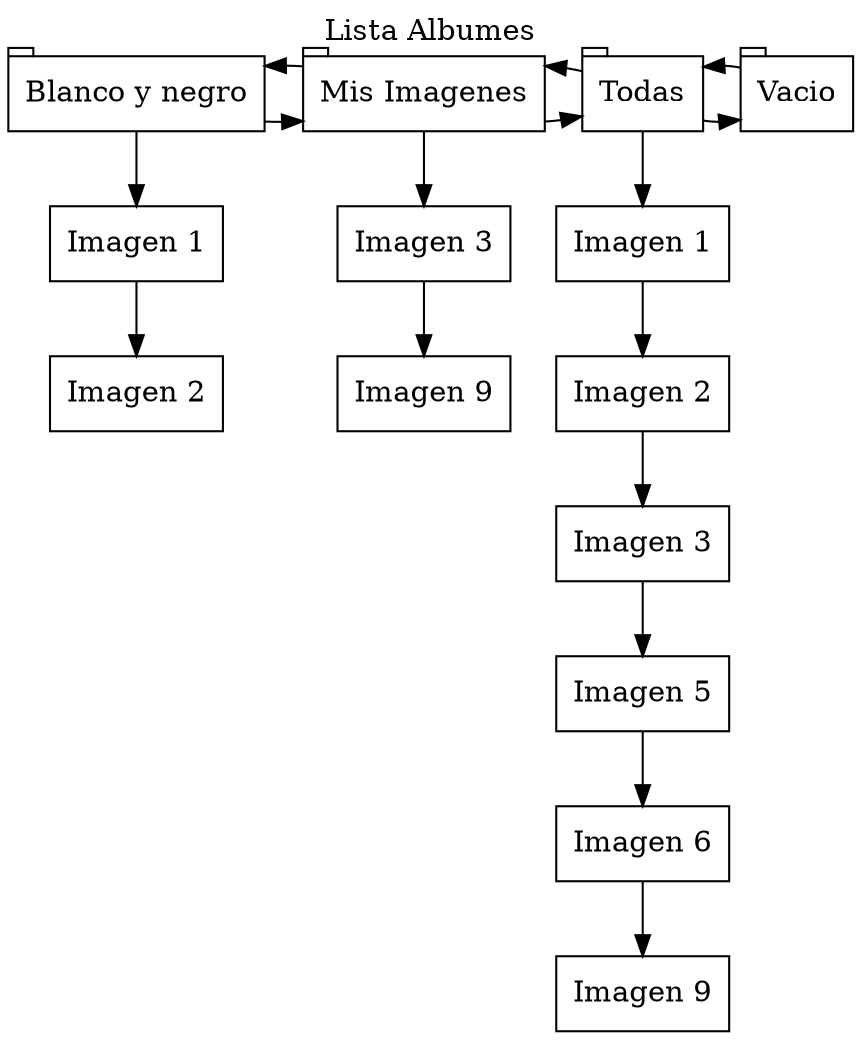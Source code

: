 digraph G{
label="Lista Albumes"
labelloc = "t"
Nodo934591415[label="Blanco y negro" shape=tab];
Nodo1917987734[label="Imagen 1" shape=box];
Nodo934591415 -> Nodo1917987734;
Nodo1718738793[label="Imagen 2" shape=box];
Nodo1917987734 -> Nodo1718738793;
Nodo988682836[label="Mis Imagenes" shape=tab];
Nodo672495549[label="Imagen 3" shape=box];
Nodo988682836 -> Nodo672495549;
Nodo1266218930[label="Imagen 9" shape=box];
Nodo672495549 -> Nodo1266218930;
Nodo934591415 -> Nodo988682836;
Nodo934591415 -> Nodo988682836 [dir=back];
Nodo597357347[label="Todas" shape=tab];
Nodo1777099198[label="Imagen 1" shape=box];
Nodo597357347 -> Nodo1777099198;
Nodo1783057313[label="Imagen 2" shape=box];
Nodo1777099198 -> Nodo1783057313;
Nodo1720644668[label="Imagen 3" shape=box];
Nodo1783057313 -> Nodo1720644668;
Nodo318308389[label="Imagen 5" shape=box];
Nodo1720644668 -> Nodo318308389;
Nodo412246613[label="Imagen 6" shape=box];
Nodo318308389 -> Nodo412246613;
Nodo1213741221[label="Imagen 9" shape=box];
Nodo412246613 -> Nodo1213741221;
Nodo988682836 -> Nodo597357347;
Nodo988682836 -> Nodo597357347 [dir=back];
Nodo1508252294[label="Vacio" shape=tab];
Nodo597357347 -> Nodo1508252294;
Nodo597357347 -> Nodo1508252294 [dir=back];
{rank=same;Nodo934591415;Nodo988682836;Nodo597357347;Nodo1508252294;}
}

